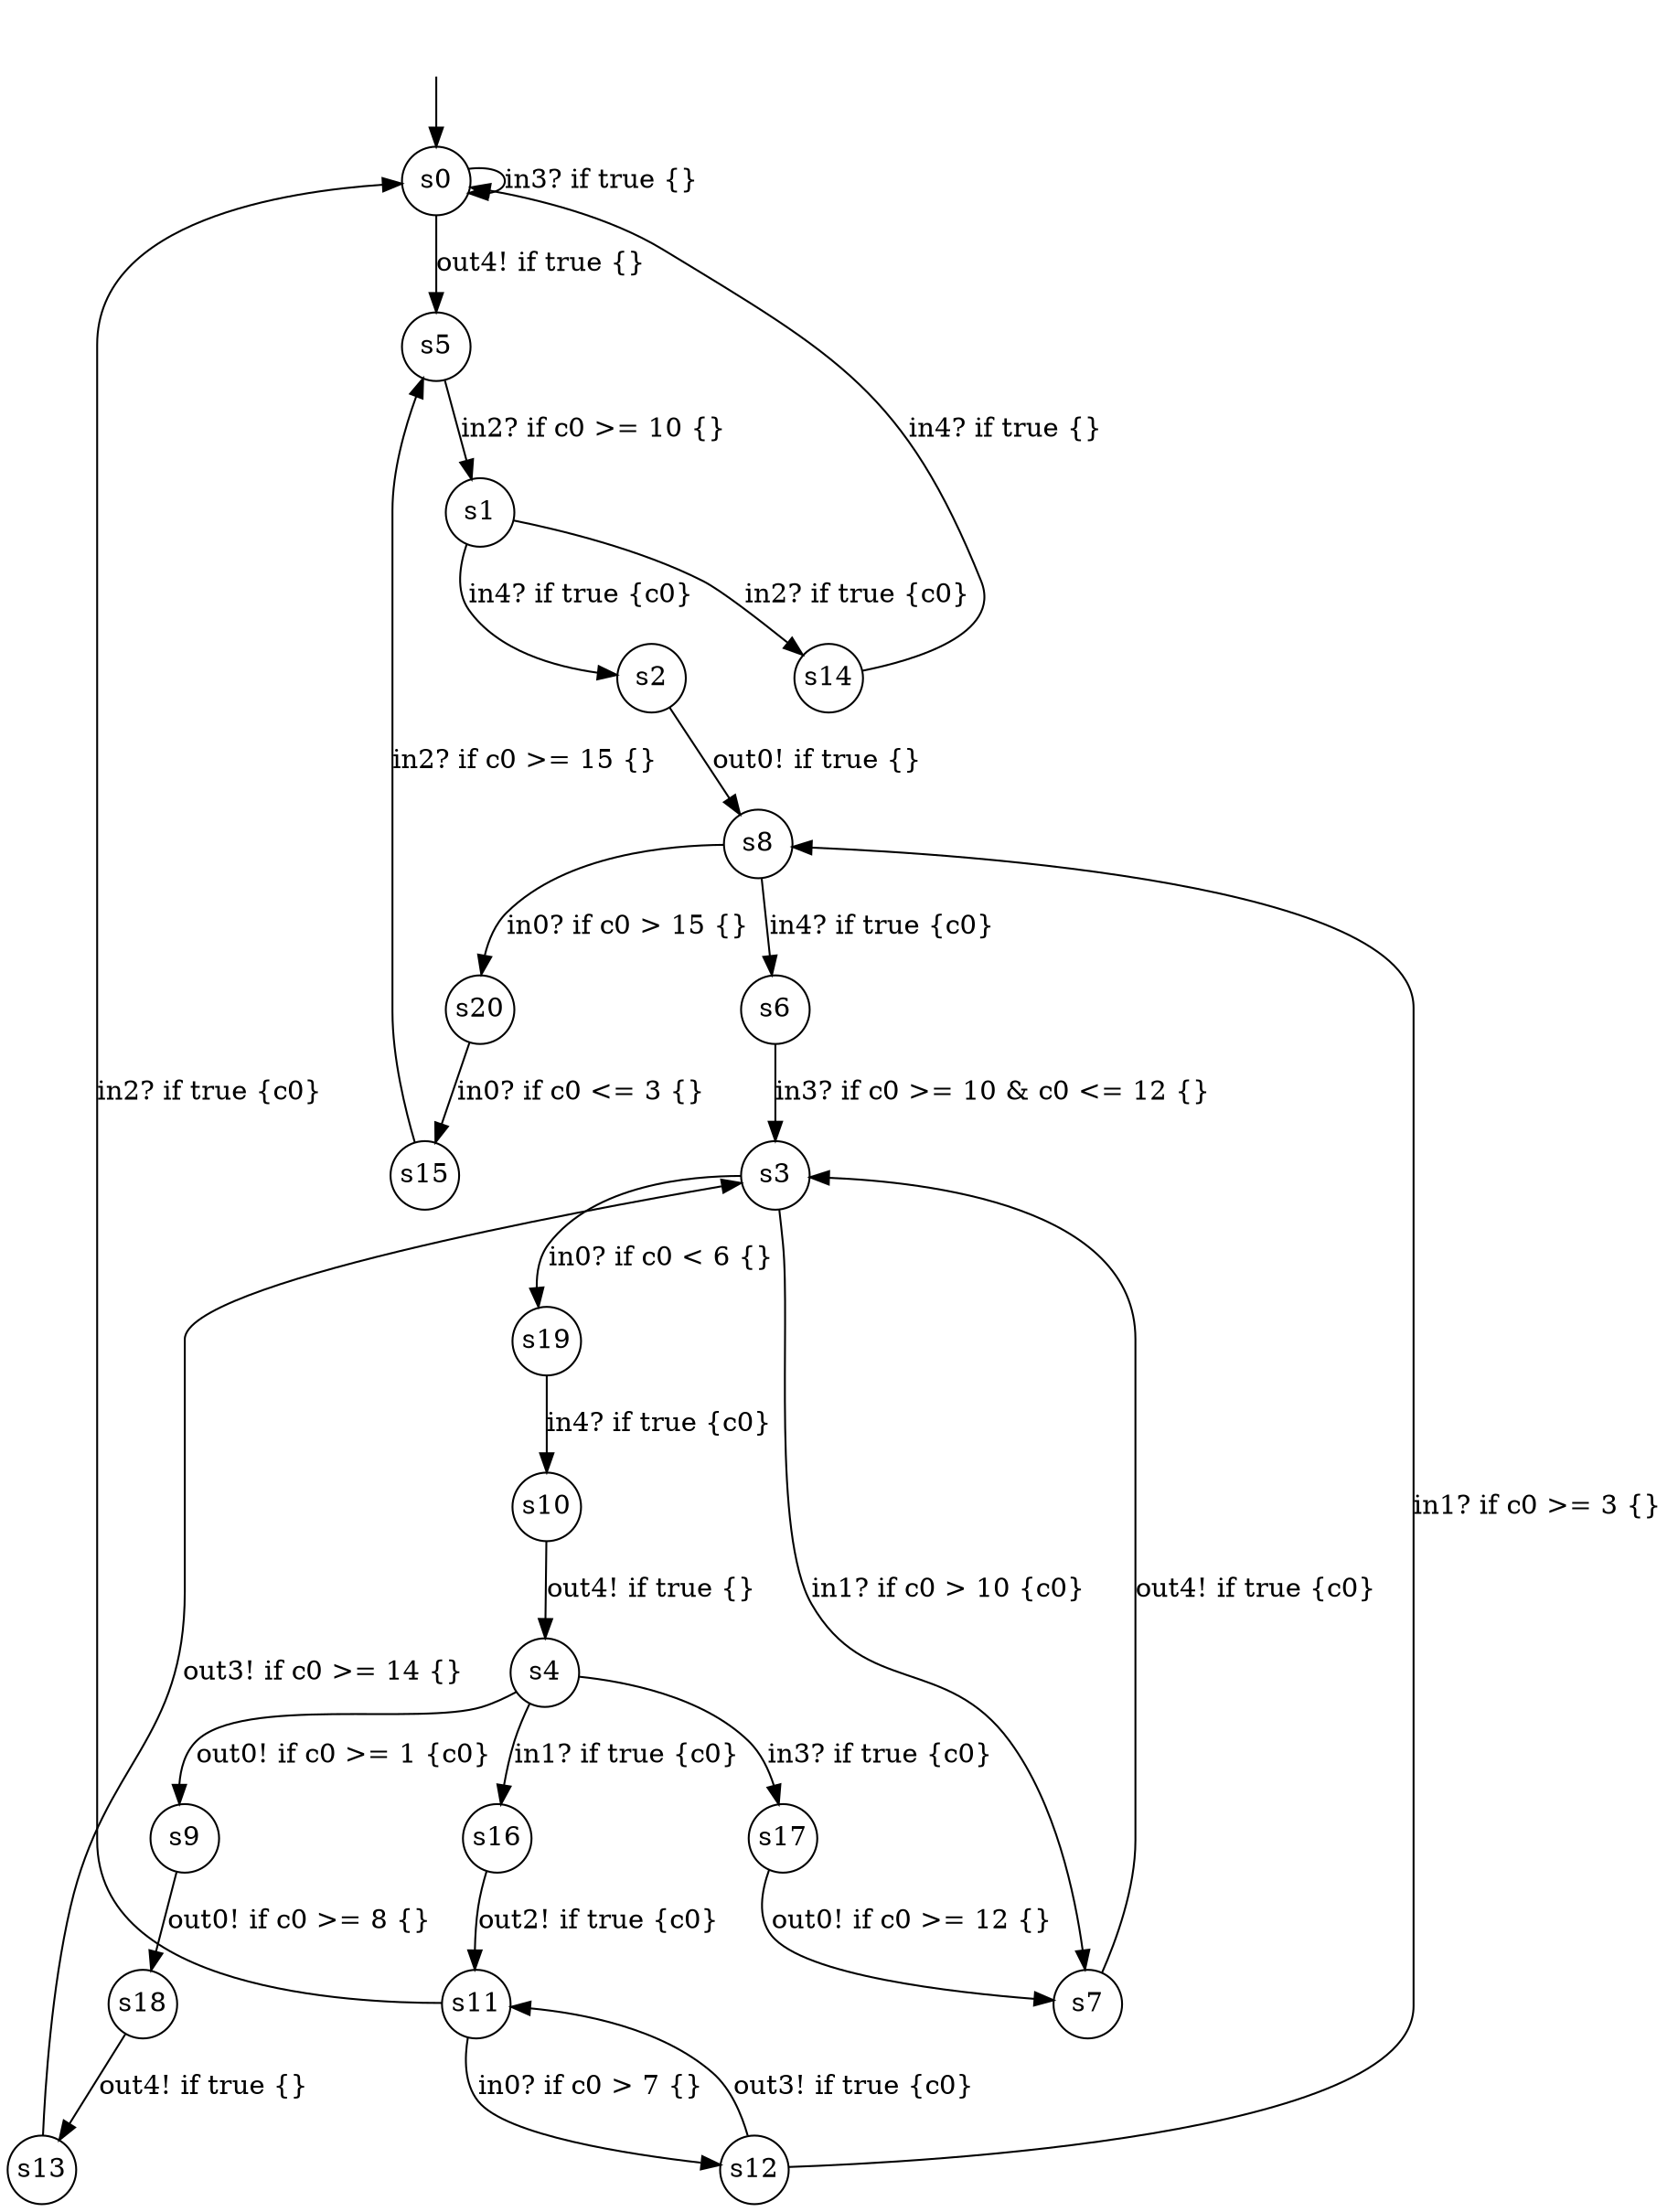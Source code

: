 digraph g {
__start0 [label="" shape="none"];
s0 [shape="circle" margin=0 label="s0"];
s1 [shape="circle" margin=0 label="s1"];
s2 [shape="circle" margin=0 label="s2"];
s3 [shape="circle" margin=0 label="s3"];
s4 [shape="circle" margin=0 label="s4"];
s5 [shape="circle" margin=0 label="s5"];
s6 [shape="circle" margin=0 label="s6"];
s7 [shape="circle" margin=0 label="s7"];
s8 [shape="circle" margin=0 label="s8"];
s9 [shape="circle" margin=0 label="s9"];
s10 [shape="circle" margin=0 label="s10"];
s11 [shape="circle" margin=0 label="s11"];
s12 [shape="circle" margin=0 label="s12"];
s13 [shape="circle" margin=0 label="s13"];
s14 [shape="circle" margin=0 label="s14"];
s15 [shape="circle" margin=0 label="s15"];
s16 [shape="circle" margin=0 label="s16"];
s17 [shape="circle" margin=0 label="s17"];
s18 [shape="circle" margin=0 label="s18"];
s19 [shape="circle" margin=0 label="s19"];
s20 [shape="circle" margin=0 label="s20"];
s0 -> s0 [label="in3? if true {} "];
s0 -> s5 [label="out4! if true {} "];
s1 -> s2 [label="in4? if true {c0} "];
s1 -> s14 [label="in2? if true {c0} "];
s2 -> s8 [label="out0! if true {} "];
s3 -> s7 [label="in1? if c0 > 10 {c0} "];
s3 -> s19 [label="in0? if c0 < 6 {} "];
s4 -> s16 [label="in1? if true {c0} "];
s4 -> s17 [label="in3? if true {c0} "];
s4 -> s9 [label="out0! if c0 >= 1 {c0} "];
s5 -> s1 [label="in2? if c0 >= 10 {} "];
s6 -> s3 [label="in3? if c0 >= 10 & c0 <= 12 {} "];
s7 -> s3 [label="out4! if true {c0} "];
s8 -> s6 [label="in4? if true {c0} "];
s8 -> s20 [label="in0? if c0 > 15 {} "];
s9 -> s18 [label="out0! if c0 >= 8 {} "];
s10 -> s4 [label="out4! if true {} "];
s11 -> s0 [label="in2? if true {c0} "];
s11 -> s12 [label="in0? if c0 > 7 {} "];
s12 -> s8 [label="in1? if c0 >= 3 {} "];
s12 -> s11 [label="out3! if true {c0} "];
s13 -> s3 [label="out3! if c0 >= 14 {} "];
s14 -> s0 [label="in4? if true {} "];
s15 -> s5 [label="in2? if c0 >= 15 {} "];
s16 -> s11 [label="out2! if true {c0} "];
s17 -> s7 [label="out0! if c0 >= 12 {} "];
s18 -> s13 [label="out4! if true {} "];
s19 -> s10 [label="in4? if true {c0} "];
s20 -> s15 [label="in0? if c0 <= 3 {} "];
__start0 -> s0;
}
